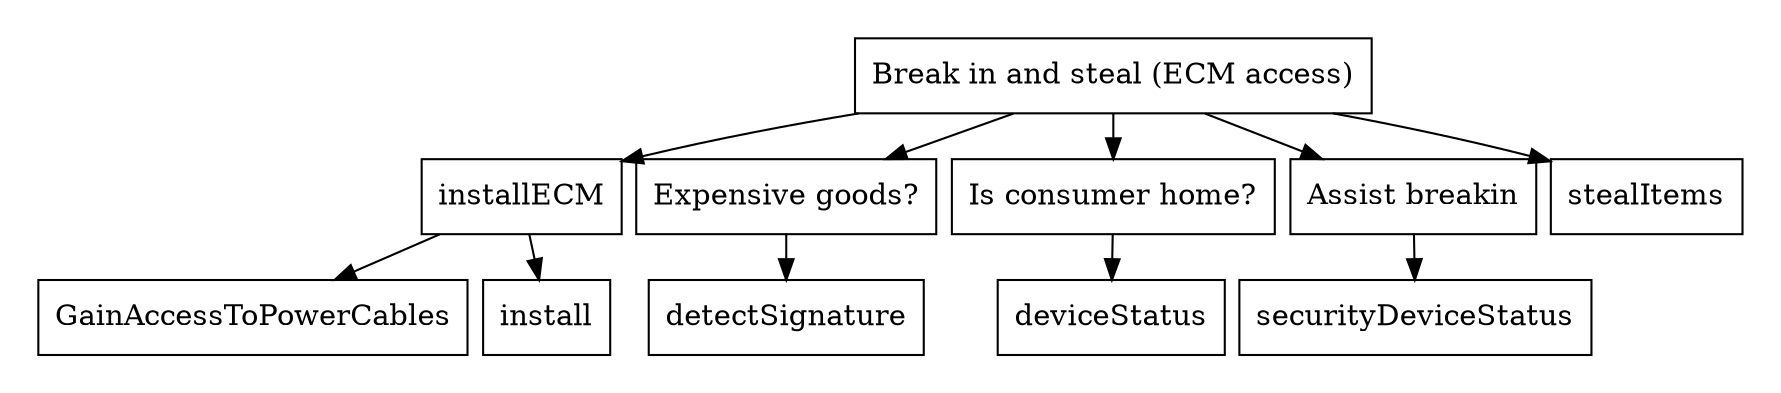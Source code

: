 digraph G {

 graph[ center=true, margin=0.2, nodesep=0.1, ranksep=0.3]
 node[ shape=rectangle]

root [label="Break in and steal (ECM access)", shape=AND];

installECM;
goodstuff [label="Expensive goods?"];
atHome [label="Is consumer home?"];
breakIn [label="Break in"];

installECM[shape=AND];
root -> installECM;
installECM -> GainAccessToPowerCables;
installECM -> install;

root -> goodstuff;
goodstuff->detectSignature;

root -> atHome;
atHome -> deviceStatus;

breakIn[label="Assist breakin"]
root ->	breakIn;
breakIn -> securityDeviceStatus;
root -> stealItems;
}